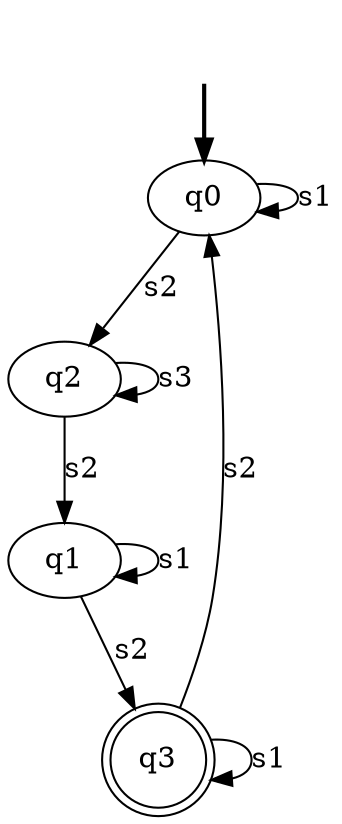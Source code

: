 digraph {
	fake [style=invisible]
	q0 [root=true]
	q2
	q1
	q3 [shape=doublecircle]
	fake -> q0 [style=bold]
	q3 -> q0 [label=s2]
	q3 -> q3 [label=s1]
	q2 -> q1 [label=s2]
	q2 -> q2 [label=s3]
	q1 -> q3 [label=s2]
	q1 -> q1 [label=s1]
	q0 -> q2 [label=s2]
	q0 -> q0 [label=s1]
}
